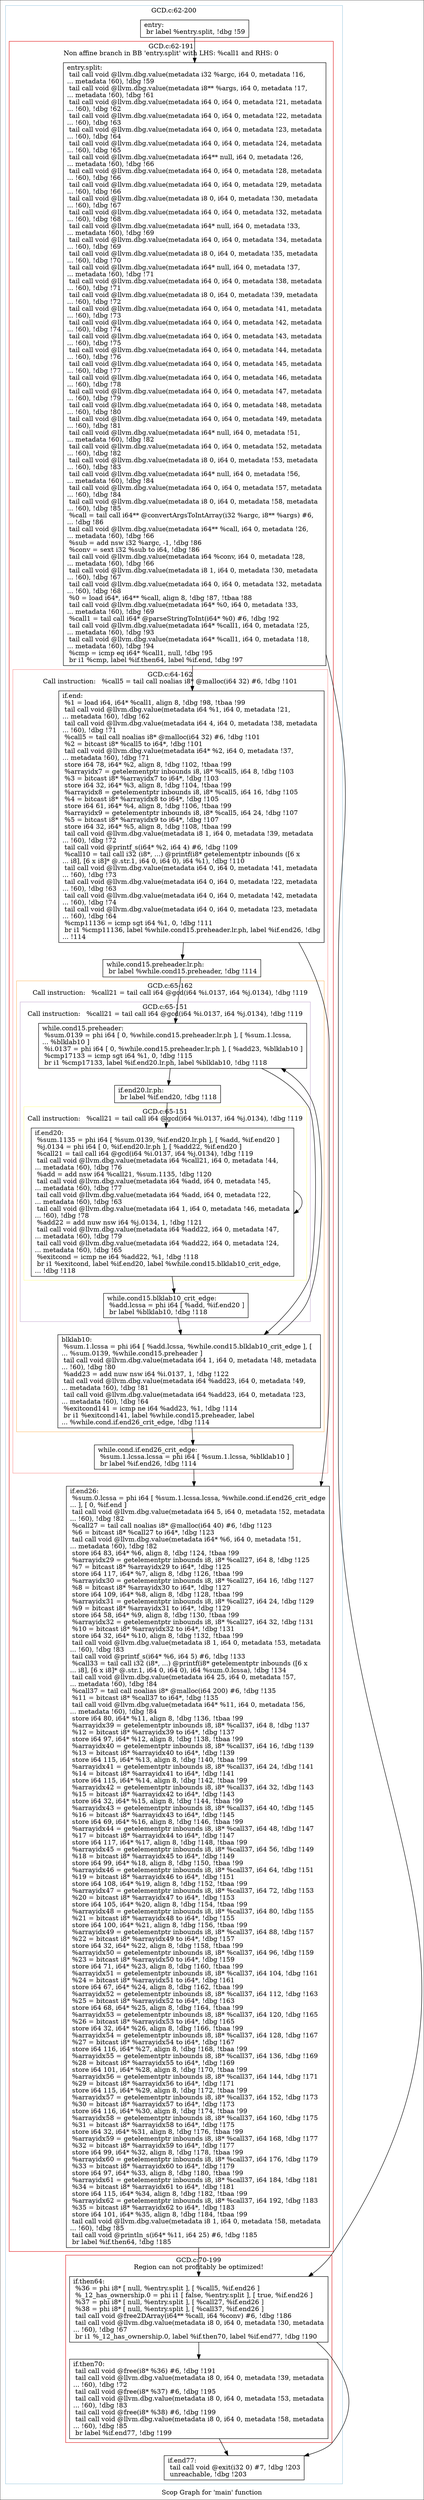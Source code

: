 digraph "Scop Graph for 'main' function" {
	label="Scop Graph for 'main' function";

	Node0xa058ef0 [shape=record,label="{entry:\l  br label %entry.split, !dbg !59\l}"];
	Node0xa058ef0 -> Node0xa03f850;
	Node0xa03f850 [shape=record,label="{entry.split:                                      \l  tail call void @llvm.dbg.value(metadata i32 %argc, i64 0, metadata !16,\l... metadata !60), !dbg !59\l  tail call void @llvm.dbg.value(metadata i8** %args, i64 0, metadata !17,\l... metadata !60), !dbg !61\l  tail call void @llvm.dbg.value(metadata i64 0, i64 0, metadata !21, metadata\l... !60), !dbg !62\l  tail call void @llvm.dbg.value(metadata i64 0, i64 0, metadata !22, metadata\l... !60), !dbg !63\l  tail call void @llvm.dbg.value(metadata i64 0, i64 0, metadata !23, metadata\l... !60), !dbg !64\l  tail call void @llvm.dbg.value(metadata i64 0, i64 0, metadata !24, metadata\l... !60), !dbg !65\l  tail call void @llvm.dbg.value(metadata i64** null, i64 0, metadata !26,\l... metadata !60), !dbg !66\l  tail call void @llvm.dbg.value(metadata i64 0, i64 0, metadata !28, metadata\l... !60), !dbg !66\l  tail call void @llvm.dbg.value(metadata i64 0, i64 0, metadata !29, metadata\l... !60), !dbg !66\l  tail call void @llvm.dbg.value(metadata i8 0, i64 0, metadata !30, metadata\l... !60), !dbg !67\l  tail call void @llvm.dbg.value(metadata i64 0, i64 0, metadata !32, metadata\l... !60), !dbg !68\l  tail call void @llvm.dbg.value(metadata i64* null, i64 0, metadata !33,\l... metadata !60), !dbg !69\l  tail call void @llvm.dbg.value(metadata i64 0, i64 0, metadata !34, metadata\l... !60), !dbg !69\l  tail call void @llvm.dbg.value(metadata i8 0, i64 0, metadata !35, metadata\l... !60), !dbg !70\l  tail call void @llvm.dbg.value(metadata i64* null, i64 0, metadata !37,\l... metadata !60), !dbg !71\l  tail call void @llvm.dbg.value(metadata i64 0, i64 0, metadata !38, metadata\l... !60), !dbg !71\l  tail call void @llvm.dbg.value(metadata i8 0, i64 0, metadata !39, metadata\l... !60), !dbg !72\l  tail call void @llvm.dbg.value(metadata i64 0, i64 0, metadata !41, metadata\l... !60), !dbg !73\l  tail call void @llvm.dbg.value(metadata i64 0, i64 0, metadata !42, metadata\l... !60), !dbg !74\l  tail call void @llvm.dbg.value(metadata i64 0, i64 0, metadata !43, metadata\l... !60), !dbg !75\l  tail call void @llvm.dbg.value(metadata i64 0, i64 0, metadata !44, metadata\l... !60), !dbg !76\l  tail call void @llvm.dbg.value(metadata i64 0, i64 0, metadata !45, metadata\l... !60), !dbg !77\l  tail call void @llvm.dbg.value(metadata i64 0, i64 0, metadata !46, metadata\l... !60), !dbg !78\l  tail call void @llvm.dbg.value(metadata i64 0, i64 0, metadata !47, metadata\l... !60), !dbg !79\l  tail call void @llvm.dbg.value(metadata i64 0, i64 0, metadata !48, metadata\l... !60), !dbg !80\l  tail call void @llvm.dbg.value(metadata i64 0, i64 0, metadata !49, metadata\l... !60), !dbg !81\l  tail call void @llvm.dbg.value(metadata i64* null, i64 0, metadata !51,\l... metadata !60), !dbg !82\l  tail call void @llvm.dbg.value(metadata i64 0, i64 0, metadata !52, metadata\l... !60), !dbg !82\l  tail call void @llvm.dbg.value(metadata i8 0, i64 0, metadata !53, metadata\l... !60), !dbg !83\l  tail call void @llvm.dbg.value(metadata i64* null, i64 0, metadata !56,\l... metadata !60), !dbg !84\l  tail call void @llvm.dbg.value(metadata i64 0, i64 0, metadata !57, metadata\l... !60), !dbg !84\l  tail call void @llvm.dbg.value(metadata i8 0, i64 0, metadata !58, metadata\l... !60), !dbg !85\l  %call = tail call i64** @convertArgsToIntArray(i32 %argc, i8** %args) #6,\l... !dbg !86\l  tail call void @llvm.dbg.value(metadata i64** %call, i64 0, metadata !26,\l... metadata !60), !dbg !66\l  %sub = add nsw i32 %argc, -1, !dbg !86\l  %conv = sext i32 %sub to i64, !dbg !86\l  tail call void @llvm.dbg.value(metadata i64 %conv, i64 0, metadata !28,\l... metadata !60), !dbg !66\l  tail call void @llvm.dbg.value(metadata i8 1, i64 0, metadata !30, metadata\l... !60), !dbg !67\l  tail call void @llvm.dbg.value(metadata i64 0, i64 0, metadata !32, metadata\l... !60), !dbg !68\l  %0 = load i64*, i64** %call, align 8, !dbg !87, !tbaa !88\l  tail call void @llvm.dbg.value(metadata i64* %0, i64 0, metadata !33,\l... metadata !60), !dbg !69\l  %call1 = tail call i64* @parseStringToInt(i64* %0) #6, !dbg !92\l  tail call void @llvm.dbg.value(metadata i64* %call1, i64 0, metadata !25,\l... metadata !60), !dbg !93\l  tail call void @llvm.dbg.value(metadata i64* %call1, i64 0, metadata !18,\l... metadata !60), !dbg !94\l  %cmp = icmp eq i64* %call1, null, !dbg !95\l  br i1 %cmp, label %if.then64, label %if.end, !dbg !97\l}"];
	Node0xa03f850 -> Node0xa068e50;
	Node0xa03f850 -> Node0xa068b40;
	Node0xa068e50 [shape=record,label="{if.then64:                                        \l  %36 = phi i8* [ null, %entry.split ], [ %call5, %if.end26 ]\l  %_12_has_ownership.0 = phi i1 [ false, %entry.split ], [ true, %if.end26 ]\l  %37 = phi i8* [ null, %entry.split ], [ %call27, %if.end26 ]\l  %38 = phi i8* [ null, %entry.split ], [ %call37, %if.end26 ]\l  tail call void @free2DArray(i64** %call, i64 %conv) #6, !dbg !186\l  tail call void @llvm.dbg.value(metadata i8 0, i64 0, metadata !30, metadata\l... !60), !dbg !67\l  br i1 %_12_has_ownership.0, label %if.then70, label %if.end77, !dbg !190\l}"];
	Node0xa068e50 -> Node0xa048a80;
	Node0xa068e50 -> Node0xa058240;
	Node0xa048a80 [shape=record,label="{if.then70:                                        \l  tail call void @free(i8* %36) #6, !dbg !191\l  tail call void @llvm.dbg.value(metadata i8 0, i64 0, metadata !39, metadata\l... !60), !dbg !72\l  tail call void @free(i8* %37) #6, !dbg !195\l  tail call void @llvm.dbg.value(metadata i8 0, i64 0, metadata !53, metadata\l... !60), !dbg !83\l  tail call void @free(i8* %38) #6, !dbg !199\l  tail call void @llvm.dbg.value(metadata i8 0, i64 0, metadata !58, metadata\l... !60), !dbg !85\l  br label %if.end77, !dbg !199\l}"];
	Node0xa048a80 -> Node0xa058240;
	Node0xa058240 [shape=record,label="{if.end77:                                         \l  tail call void @exit(i32 0) #7, !dbg !203\l  unreachable, !dbg !203\l}"];
	Node0xa068b40 [shape=record,label="{if.end:                                           \l  %1 = load i64, i64* %call1, align 8, !dbg !98, !tbaa !99\l  tail call void @llvm.dbg.value(metadata i64 %1, i64 0, metadata !21,\l... metadata !60), !dbg !62\l  tail call void @llvm.dbg.value(metadata i64 4, i64 0, metadata !38, metadata\l... !60), !dbg !71\l  %call5 = tail call noalias i8* @malloc(i64 32) #6, !dbg !101\l  %2 = bitcast i8* %call5 to i64*, !dbg !101\l  tail call void @llvm.dbg.value(metadata i64* %2, i64 0, metadata !37,\l... metadata !60), !dbg !71\l  store i64 78, i64* %2, align 8, !dbg !102, !tbaa !99\l  %arrayidx7 = getelementptr inbounds i8, i8* %call5, i64 8, !dbg !103\l  %3 = bitcast i8* %arrayidx7 to i64*, !dbg !103\l  store i64 32, i64* %3, align 8, !dbg !104, !tbaa !99\l  %arrayidx8 = getelementptr inbounds i8, i8* %call5, i64 16, !dbg !105\l  %4 = bitcast i8* %arrayidx8 to i64*, !dbg !105\l  store i64 61, i64* %4, align 8, !dbg !106, !tbaa !99\l  %arrayidx9 = getelementptr inbounds i8, i8* %call5, i64 24, !dbg !107\l  %5 = bitcast i8* %arrayidx9 to i64*, !dbg !107\l  store i64 32, i64* %5, align 8, !dbg !108, !tbaa !99\l  tail call void @llvm.dbg.value(metadata i8 1, i64 0, metadata !39, metadata\l... !60), !dbg !72\l  tail call void @printf_s(i64* %2, i64 4) #6, !dbg !109\l  %call10 = tail call i32 (i8*, ...) @printf(i8* getelementptr inbounds ([6 x\l... i8], [6 x i8]* @.str.1, i64 0, i64 0), i64 %1), !dbg !110\l  tail call void @llvm.dbg.value(metadata i64 0, i64 0, metadata !41, metadata\l... !60), !dbg !73\l  tail call void @llvm.dbg.value(metadata i64 0, i64 0, metadata !22, metadata\l... !60), !dbg !63\l  tail call void @llvm.dbg.value(metadata i64 0, i64 0, metadata !42, metadata\l... !60), !dbg !74\l  tail call void @llvm.dbg.value(metadata i64 0, i64 0, metadata !23, metadata\l... !60), !dbg !64\l  %cmp11136 = icmp sgt i64 %1, 0, !dbg !111\l  br i1 %cmp11136, label %while.cond15.preheader.lr.ph, label %if.end26, !dbg\l... !114\l}"];
	Node0xa068b40 -> Node0xa050a60;
	Node0xa068b40 -> Node0xa051620;
	Node0xa050a60 [shape=record,label="{while.cond15.preheader.lr.ph:                     \l  br label %while.cond15.preheader, !dbg !114\l}"];
	Node0xa050a60 -> Node0xa03e1e0;
	Node0xa03e1e0 [shape=record,label="{while.cond15.preheader:                           \l  %sum.0139 = phi i64 [ 0, %while.cond15.preheader.lr.ph ], [ %sum.1.lcssa,\l... %blklab10 ]\l  %i.0137 = phi i64 [ 0, %while.cond15.preheader.lr.ph ], [ %add23, %blklab10 ]\l  %cmp17133 = icmp sgt i64 %1, 0, !dbg !115\l  br i1 %cmp17133, label %if.end20.lr.ph, label %blklab10, !dbg !118\l}"];
	Node0xa03e1e0 -> Node0xa056e80;
	Node0xa03e1e0 -> Node0xa043260;
	Node0xa056e80 [shape=record,label="{if.end20.lr.ph:                                   \l  br label %if.end20, !dbg !118\l}"];
	Node0xa056e80 -> Node0xa048c60;
	Node0xa048c60 [shape=record,label="{if.end20:                                         \l  %sum.1135 = phi i64 [ %sum.0139, %if.end20.lr.ph ], [ %add, %if.end20 ]\l  %j.0134 = phi i64 [ 0, %if.end20.lr.ph ], [ %add22, %if.end20 ]\l  %call21 = tail call i64 @gcd(i64 %i.0137, i64 %j.0134), !dbg !119\l  tail call void @llvm.dbg.value(metadata i64 %call21, i64 0, metadata !44,\l... metadata !60), !dbg !76\l  %add = add nsw i64 %call21, %sum.1135, !dbg !120\l  tail call void @llvm.dbg.value(metadata i64 %add, i64 0, metadata !45,\l... metadata !60), !dbg !77\l  tail call void @llvm.dbg.value(metadata i64 %add, i64 0, metadata !22,\l... metadata !60), !dbg !63\l  tail call void @llvm.dbg.value(metadata i64 1, i64 0, metadata !46, metadata\l... !60), !dbg !78\l  %add22 = add nuw nsw i64 %j.0134, 1, !dbg !121\l  tail call void @llvm.dbg.value(metadata i64 %add22, i64 0, metadata !47,\l... metadata !60), !dbg !79\l  tail call void @llvm.dbg.value(metadata i64 %add22, i64 0, metadata !24,\l... metadata !60), !dbg !65\l  %exitcond = icmp ne i64 %add22, %1, !dbg !118\l  br i1 %exitcond, label %if.end20, label %while.cond15.blklab10_crit_edge,\l... !dbg !118\l}"];
	Node0xa048c60 -> Node0xa048c60[constraint=false];
	Node0xa048c60 -> Node0xa05e1f0;
	Node0xa05e1f0 [shape=record,label="{while.cond15.blklab10_crit_edge:                  \l  %add.lcssa = phi i64 [ %add, %if.end20 ]\l  br label %blklab10, !dbg !118\l}"];
	Node0xa05e1f0 -> Node0xa043260;
	Node0xa043260 [shape=record,label="{blklab10:                                         \l  %sum.1.lcssa = phi i64 [ %add.lcssa, %while.cond15.blklab10_crit_edge ], [\l... %sum.0139, %while.cond15.preheader ]\l  tail call void @llvm.dbg.value(metadata i64 1, i64 0, metadata !48, metadata\l... !60), !dbg !80\l  %add23 = add nuw nsw i64 %i.0137, 1, !dbg !122\l  tail call void @llvm.dbg.value(metadata i64 %add23, i64 0, metadata !49,\l... metadata !60), !dbg !81\l  tail call void @llvm.dbg.value(metadata i64 %add23, i64 0, metadata !23,\l... metadata !60), !dbg !64\l  %exitcond141 = icmp ne i64 %add23, %1, !dbg !114\l  br i1 %exitcond141, label %while.cond15.preheader, label\l... %while.cond.if.end26_crit_edge, !dbg !114\l}"];
	Node0xa043260 -> Node0xa03e1e0[constraint=false];
	Node0xa043260 -> Node0xa06cb10;
	Node0xa06cb10 [shape=record,label="{while.cond.if.end26_crit_edge:                    \l  %sum.1.lcssa.lcssa = phi i64 [ %sum.1.lcssa, %blklab10 ]\l  br label %if.end26, !dbg !114\l}"];
	Node0xa06cb10 -> Node0xa051620;
	Node0xa051620 [shape=record,label="{if.end26:                                         \l  %sum.0.lcssa = phi i64 [ %sum.1.lcssa.lcssa, %while.cond.if.end26_crit_edge\l... ], [ 0, %if.end ]\l  tail call void @llvm.dbg.value(metadata i64 5, i64 0, metadata !52, metadata\l... !60), !dbg !82\l  %call27 = tail call noalias i8* @malloc(i64 40) #6, !dbg !123\l  %6 = bitcast i8* %call27 to i64*, !dbg !123\l  tail call void @llvm.dbg.value(metadata i64* %6, i64 0, metadata !51,\l... metadata !60), !dbg !82\l  store i64 83, i64* %6, align 8, !dbg !124, !tbaa !99\l  %arrayidx29 = getelementptr inbounds i8, i8* %call27, i64 8, !dbg !125\l  %7 = bitcast i8* %arrayidx29 to i64*, !dbg !125\l  store i64 117, i64* %7, align 8, !dbg !126, !tbaa !99\l  %arrayidx30 = getelementptr inbounds i8, i8* %call27, i64 16, !dbg !127\l  %8 = bitcast i8* %arrayidx30 to i64*, !dbg !127\l  store i64 109, i64* %8, align 8, !dbg !128, !tbaa !99\l  %arrayidx31 = getelementptr inbounds i8, i8* %call27, i64 24, !dbg !129\l  %9 = bitcast i8* %arrayidx31 to i64*, !dbg !129\l  store i64 58, i64* %9, align 8, !dbg !130, !tbaa !99\l  %arrayidx32 = getelementptr inbounds i8, i8* %call27, i64 32, !dbg !131\l  %10 = bitcast i8* %arrayidx32 to i64*, !dbg !131\l  store i64 32, i64* %10, align 8, !dbg !132, !tbaa !99\l  tail call void @llvm.dbg.value(metadata i8 1, i64 0, metadata !53, metadata\l... !60), !dbg !83\l  tail call void @printf_s(i64* %6, i64 5) #6, !dbg !133\l  %call33 = tail call i32 (i8*, ...) @printf(i8* getelementptr inbounds ([6 x\l... i8], [6 x i8]* @.str.1, i64 0, i64 0), i64 %sum.0.lcssa), !dbg !134\l  tail call void @llvm.dbg.value(metadata i64 25, i64 0, metadata !57,\l... metadata !60), !dbg !84\l  %call37 = tail call noalias i8* @malloc(i64 200) #6, !dbg !135\l  %11 = bitcast i8* %call37 to i64*, !dbg !135\l  tail call void @llvm.dbg.value(metadata i64* %11, i64 0, metadata !56,\l... metadata !60), !dbg !84\l  store i64 80, i64* %11, align 8, !dbg !136, !tbaa !99\l  %arrayidx39 = getelementptr inbounds i8, i8* %call37, i64 8, !dbg !137\l  %12 = bitcast i8* %arrayidx39 to i64*, !dbg !137\l  store i64 97, i64* %12, align 8, !dbg !138, !tbaa !99\l  %arrayidx40 = getelementptr inbounds i8, i8* %call37, i64 16, !dbg !139\l  %13 = bitcast i8* %arrayidx40 to i64*, !dbg !139\l  store i64 115, i64* %13, align 8, !dbg !140, !tbaa !99\l  %arrayidx41 = getelementptr inbounds i8, i8* %call37, i64 24, !dbg !141\l  %14 = bitcast i8* %arrayidx41 to i64*, !dbg !141\l  store i64 115, i64* %14, align 8, !dbg !142, !tbaa !99\l  %arrayidx42 = getelementptr inbounds i8, i8* %call37, i64 32, !dbg !143\l  %15 = bitcast i8* %arrayidx42 to i64*, !dbg !143\l  store i64 32, i64* %15, align 8, !dbg !144, !tbaa !99\l  %arrayidx43 = getelementptr inbounds i8, i8* %call37, i64 40, !dbg !145\l  %16 = bitcast i8* %arrayidx43 to i64*, !dbg !145\l  store i64 69, i64* %16, align 8, !dbg !146, !tbaa !99\l  %arrayidx44 = getelementptr inbounds i8, i8* %call37, i64 48, !dbg !147\l  %17 = bitcast i8* %arrayidx44 to i64*, !dbg !147\l  store i64 117, i64* %17, align 8, !dbg !148, !tbaa !99\l  %arrayidx45 = getelementptr inbounds i8, i8* %call37, i64 56, !dbg !149\l  %18 = bitcast i8* %arrayidx45 to i64*, !dbg !149\l  store i64 99, i64* %18, align 8, !dbg !150, !tbaa !99\l  %arrayidx46 = getelementptr inbounds i8, i8* %call37, i64 64, !dbg !151\l  %19 = bitcast i8* %arrayidx46 to i64*, !dbg !151\l  store i64 108, i64* %19, align 8, !dbg !152, !tbaa !99\l  %arrayidx47 = getelementptr inbounds i8, i8* %call37, i64 72, !dbg !153\l  %20 = bitcast i8* %arrayidx47 to i64*, !dbg !153\l  store i64 105, i64* %20, align 8, !dbg !154, !tbaa !99\l  %arrayidx48 = getelementptr inbounds i8, i8* %call37, i64 80, !dbg !155\l  %21 = bitcast i8* %arrayidx48 to i64*, !dbg !155\l  store i64 100, i64* %21, align 8, !dbg !156, !tbaa !99\l  %arrayidx49 = getelementptr inbounds i8, i8* %call37, i64 88, !dbg !157\l  %22 = bitcast i8* %arrayidx49 to i64*, !dbg !157\l  store i64 32, i64* %22, align 8, !dbg !158, !tbaa !99\l  %arrayidx50 = getelementptr inbounds i8, i8* %call37, i64 96, !dbg !159\l  %23 = bitcast i8* %arrayidx50 to i64*, !dbg !159\l  store i64 71, i64* %23, align 8, !dbg !160, !tbaa !99\l  %arrayidx51 = getelementptr inbounds i8, i8* %call37, i64 104, !dbg !161\l  %24 = bitcast i8* %arrayidx51 to i64*, !dbg !161\l  store i64 67, i64* %24, align 8, !dbg !162, !tbaa !99\l  %arrayidx52 = getelementptr inbounds i8, i8* %call37, i64 112, !dbg !163\l  %25 = bitcast i8* %arrayidx52 to i64*, !dbg !163\l  store i64 68, i64* %25, align 8, !dbg !164, !tbaa !99\l  %arrayidx53 = getelementptr inbounds i8, i8* %call37, i64 120, !dbg !165\l  %26 = bitcast i8* %arrayidx53 to i64*, !dbg !165\l  store i64 32, i64* %26, align 8, !dbg !166, !tbaa !99\l  %arrayidx54 = getelementptr inbounds i8, i8* %call37, i64 128, !dbg !167\l  %27 = bitcast i8* %arrayidx54 to i64*, !dbg !167\l  store i64 116, i64* %27, align 8, !dbg !168, !tbaa !99\l  %arrayidx55 = getelementptr inbounds i8, i8* %call37, i64 136, !dbg !169\l  %28 = bitcast i8* %arrayidx55 to i64*, !dbg !169\l  store i64 101, i64* %28, align 8, !dbg !170, !tbaa !99\l  %arrayidx56 = getelementptr inbounds i8, i8* %call37, i64 144, !dbg !171\l  %29 = bitcast i8* %arrayidx56 to i64*, !dbg !171\l  store i64 115, i64* %29, align 8, !dbg !172, !tbaa !99\l  %arrayidx57 = getelementptr inbounds i8, i8* %call37, i64 152, !dbg !173\l  %30 = bitcast i8* %arrayidx57 to i64*, !dbg !173\l  store i64 116, i64* %30, align 8, !dbg !174, !tbaa !99\l  %arrayidx58 = getelementptr inbounds i8, i8* %call37, i64 160, !dbg !175\l  %31 = bitcast i8* %arrayidx58 to i64*, !dbg !175\l  store i64 32, i64* %31, align 8, !dbg !176, !tbaa !99\l  %arrayidx59 = getelementptr inbounds i8, i8* %call37, i64 168, !dbg !177\l  %32 = bitcast i8* %arrayidx59 to i64*, !dbg !177\l  store i64 99, i64* %32, align 8, !dbg !178, !tbaa !99\l  %arrayidx60 = getelementptr inbounds i8, i8* %call37, i64 176, !dbg !179\l  %33 = bitcast i8* %arrayidx60 to i64*, !dbg !179\l  store i64 97, i64* %33, align 8, !dbg !180, !tbaa !99\l  %arrayidx61 = getelementptr inbounds i8, i8* %call37, i64 184, !dbg !181\l  %34 = bitcast i8* %arrayidx61 to i64*, !dbg !181\l  store i64 115, i64* %34, align 8, !dbg !182, !tbaa !99\l  %arrayidx62 = getelementptr inbounds i8, i8* %call37, i64 192, !dbg !183\l  %35 = bitcast i8* %arrayidx62 to i64*, !dbg !183\l  store i64 101, i64* %35, align 8, !dbg !184, !tbaa !99\l  tail call void @llvm.dbg.value(metadata i8 1, i64 0, metadata !58, metadata\l... !60), !dbg !85\l  tail call void @println_s(i64* %11, i64 25) #6, !dbg !185\l  br label %if.then64, !dbg !185\l}"];
	Node0xa051620 -> Node0xa068e50;
	colorscheme = "paired12"
        subgraph cluster_0xa041200 {
          label = "GCD.c:62-200
";
          style = solid;
          color = 1
          subgraph cluster_0xa05a830 {
            label = "GCD.c:62-191
Non affine branch in BB 'entry.split' with LHS: %call1 and RHS: 0";
            style = solid;
            color = 6
            subgraph cluster_0xa05acd0 {
              label = "GCD.c:64-162
Call instruction:   %call5 = tail call noalias i8* @malloc(i64 32) #6, !dbg !101";
              style = solid;
              color = 5
              subgraph cluster_0xa051970 {
                label = "GCD.c:65-162
Call instruction:   %call21 = tail call i64 @gcd(i64 %i.0137, i64 %j.0134), !dbg !119";
                style = solid;
                color = 7
                subgraph cluster_0xa051fc0 {
                  label = "GCD.c:65-151
Call instruction:   %call21 = tail call i64 @gcd(i64 %i.0137, i64 %j.0134), !dbg !119";
                  style = solid;
                  color = 9
                  subgraph cluster_0xa051b20 {
                    label = "GCD.c:65-151
Call instruction:   %call21 = tail call i64 @gcd(i64 %i.0137, i64 %j.0134), !dbg !119";
                    style = solid;
                    color = 11
                    Node0xa048c60;
                  }
                  Node0xa03e1e0;
                  Node0xa056e80;
                  Node0xa05e1f0;
                }
                Node0xa043260;
              }
              Node0xa068b40;
              Node0xa050a60;
              Node0xa06cb10;
            }
            Node0xa03f850;
            Node0xa051620;
          }
          subgraph cluster_0xa0783d0 {
            label = "GCD.c:70-199
Region can not profitably be optimized!";
            style = solid;
            color = 6
            Node0xa068e50;
            Node0xa048a80;
          }
          Node0xa058ef0;
          Node0xa058240;
        }
}
